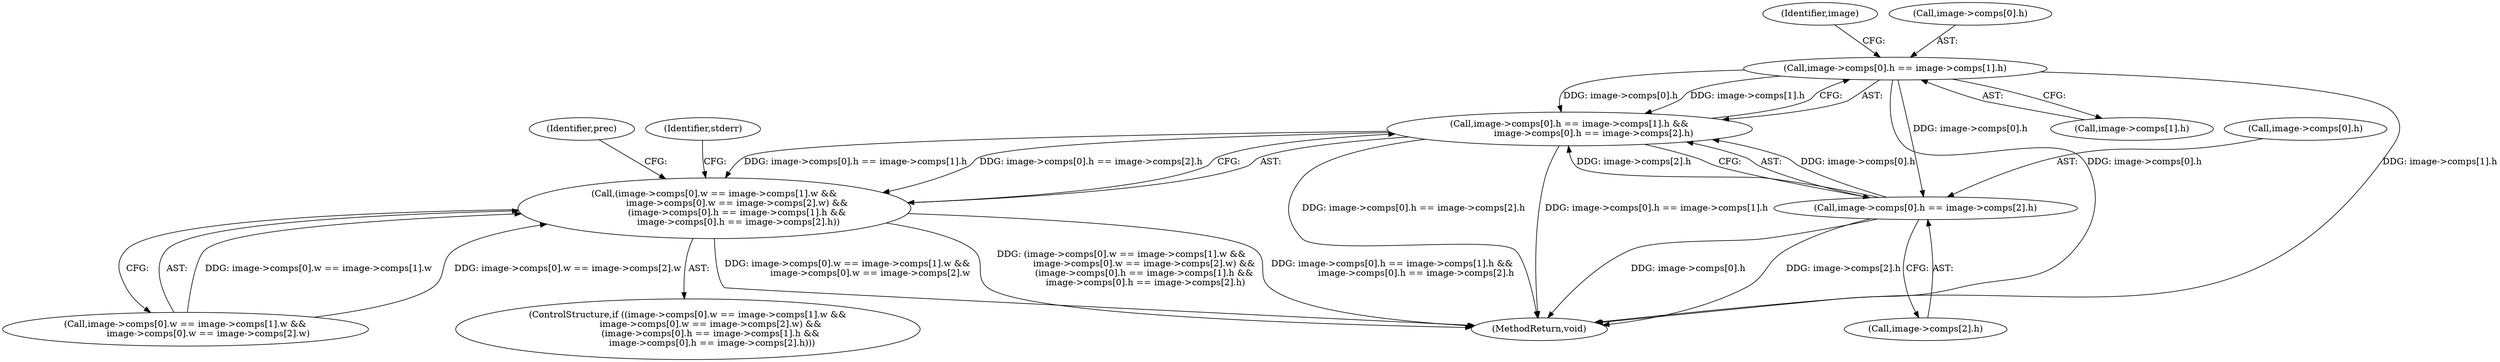 digraph "0_openjpeg_2e5ab1d9987831c981ff05862e8ccf1381ed58ea@array" {
"1000547" [label="(Call,image->comps[0].h == image->comps[1].h)"];
"1000546" [label="(Call,image->comps[0].h == image->comps[1].h &&\n                 image->comps[0].h == image->comps[2].h)"];
"1000514" [label="(Call,(image->comps[0].w == image->comps[1].w &&\n                image->comps[0].w == image->comps[2].w) &&\n                (image->comps[0].h == image->comps[1].h &&\n                 image->comps[0].h == image->comps[2].h))"];
"1000562" [label="(Call,image->comps[0].h == image->comps[2].h)"];
"1000514" [label="(Call,(image->comps[0].w == image->comps[1].w &&\n                image->comps[0].w == image->comps[2].w) &&\n                (image->comps[0].h == image->comps[1].h &&\n                 image->comps[0].h == image->comps[2].h))"];
"1000546" [label="(Call,image->comps[0].h == image->comps[1].h &&\n                 image->comps[0].h == image->comps[2].h)"];
"1000515" [label="(Call,image->comps[0].w == image->comps[1].w &&\n                image->comps[0].w == image->comps[2].w)"];
"1000570" [label="(Call,image->comps[2].h)"];
"1000562" [label="(Call,image->comps[0].h == image->comps[2].h)"];
"1000566" [label="(Identifier,image)"];
"1000555" [label="(Call,image->comps[1].h)"];
"1000547" [label="(Call,image->comps[0].h == image->comps[1].h)"];
"1000548" [label="(Call,image->comps[0].h)"];
"1000580" [label="(Identifier,prec)"];
"1001560" [label="(MethodReturn,void)"];
"1000964" [label="(Identifier,stderr)"];
"1000513" [label="(ControlStructure,if ((image->comps[0].w == image->comps[1].w &&\n                image->comps[0].w == image->comps[2].w) &&\n                (image->comps[0].h == image->comps[1].h &&\n                 image->comps[0].h == image->comps[2].h)))"];
"1000563" [label="(Call,image->comps[0].h)"];
"1000547" -> "1000546"  [label="AST: "];
"1000547" -> "1000555"  [label="CFG: "];
"1000548" -> "1000547"  [label="AST: "];
"1000555" -> "1000547"  [label="AST: "];
"1000566" -> "1000547"  [label="CFG: "];
"1000546" -> "1000547"  [label="CFG: "];
"1000547" -> "1001560"  [label="DDG: image->comps[0].h"];
"1000547" -> "1001560"  [label="DDG: image->comps[1].h"];
"1000547" -> "1000546"  [label="DDG: image->comps[0].h"];
"1000547" -> "1000546"  [label="DDG: image->comps[1].h"];
"1000547" -> "1000562"  [label="DDG: image->comps[0].h"];
"1000546" -> "1000514"  [label="AST: "];
"1000546" -> "1000562"  [label="CFG: "];
"1000562" -> "1000546"  [label="AST: "];
"1000514" -> "1000546"  [label="CFG: "];
"1000546" -> "1001560"  [label="DDG: image->comps[0].h == image->comps[2].h"];
"1000546" -> "1001560"  [label="DDG: image->comps[0].h == image->comps[1].h"];
"1000546" -> "1000514"  [label="DDG: image->comps[0].h == image->comps[1].h"];
"1000546" -> "1000514"  [label="DDG: image->comps[0].h == image->comps[2].h"];
"1000562" -> "1000546"  [label="DDG: image->comps[0].h"];
"1000562" -> "1000546"  [label="DDG: image->comps[2].h"];
"1000514" -> "1000513"  [label="AST: "];
"1000514" -> "1000515"  [label="CFG: "];
"1000515" -> "1000514"  [label="AST: "];
"1000580" -> "1000514"  [label="CFG: "];
"1000964" -> "1000514"  [label="CFG: "];
"1000514" -> "1001560"  [label="DDG: (image->comps[0].w == image->comps[1].w &&\n                image->comps[0].w == image->comps[2].w) &&\n                (image->comps[0].h == image->comps[1].h &&\n                 image->comps[0].h == image->comps[2].h)"];
"1000514" -> "1001560"  [label="DDG: image->comps[0].h == image->comps[1].h &&\n                 image->comps[0].h == image->comps[2].h"];
"1000514" -> "1001560"  [label="DDG: image->comps[0].w == image->comps[1].w &&\n                image->comps[0].w == image->comps[2].w"];
"1000515" -> "1000514"  [label="DDG: image->comps[0].w == image->comps[1].w"];
"1000515" -> "1000514"  [label="DDG: image->comps[0].w == image->comps[2].w"];
"1000562" -> "1000570"  [label="CFG: "];
"1000563" -> "1000562"  [label="AST: "];
"1000570" -> "1000562"  [label="AST: "];
"1000562" -> "1001560"  [label="DDG: image->comps[0].h"];
"1000562" -> "1001560"  [label="DDG: image->comps[2].h"];
}
